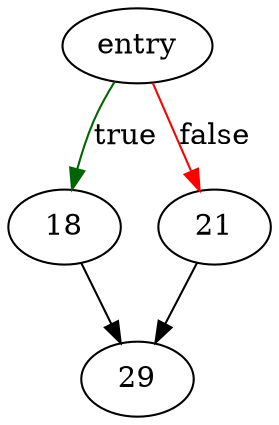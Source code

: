 digraph "sqlite3ExprFunction" {
	// Node definitions.
	3 [label=entry];
	18;
	21;
	29;

	// Edge definitions.
	3 -> 18 [
		color=darkgreen
		label=true
	];
	3 -> 21 [
		color=red
		label=false
	];
	18 -> 29;
	21 -> 29;
}